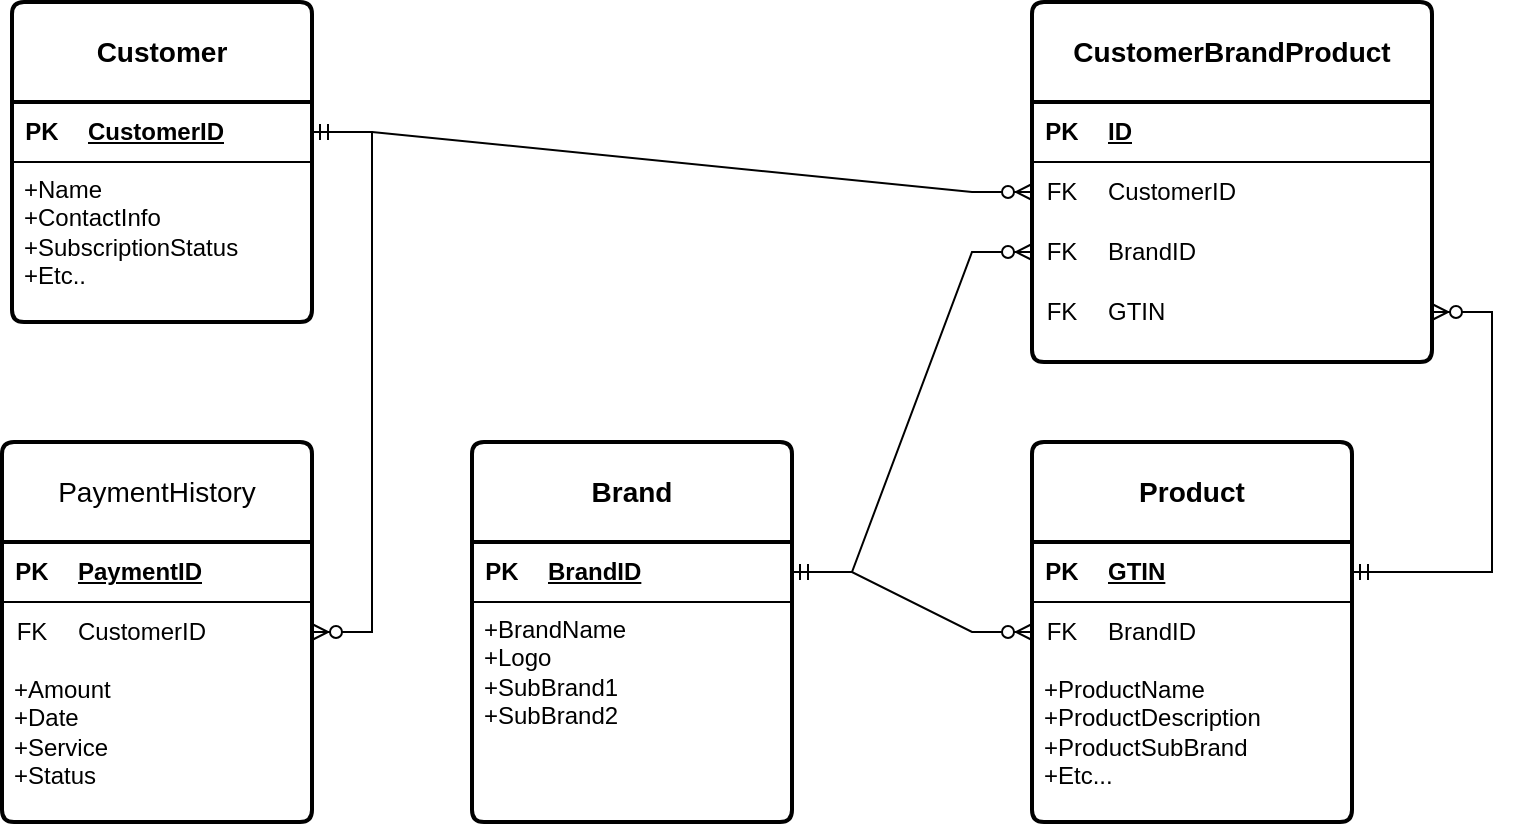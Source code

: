 <mxfile version="24.7.6">
  <diagram name="Page-1" id="zk1-2fxGlue3cjHCJhFk">
    <mxGraphModel dx="1434" dy="774" grid="1" gridSize="10" guides="1" tooltips="1" connect="1" arrows="1" fold="1" page="1" pageScale="1" pageWidth="827" pageHeight="1169" math="0" shadow="0">
      <root>
        <mxCell id="0" />
        <mxCell id="1" parent="0" />
        <mxCell id="GhT_mynWKN3yrND8sExc-1" value="&lt;strong&gt;Customer&lt;/strong&gt;" style="swimlane;childLayout=stackLayout;horizontal=1;startSize=50;horizontalStack=0;rounded=1;fontSize=14;fontStyle=0;strokeWidth=2;resizeParent=0;resizeLast=1;shadow=0;dashed=0;align=center;arcSize=4;whiteSpace=wrap;html=1;" parent="1" vertex="1">
          <mxGeometry x="50" y="20" width="150" height="160" as="geometry" />
        </mxCell>
        <mxCell id="p2l6g1Xjd5yPktj_MJ-3-1" value="" style="shape=table;startSize=0;container=1;collapsible=1;childLayout=tableLayout;fixedRows=1;rowLines=0;fontStyle=0;align=center;resizeLast=1;strokeColor=none;fillColor=none;collapsible=0;" parent="GhT_mynWKN3yrND8sExc-1" vertex="1">
          <mxGeometry y="50" width="150" height="30" as="geometry" />
        </mxCell>
        <mxCell id="p2l6g1Xjd5yPktj_MJ-3-2" value="" style="shape=tableRow;horizontal=0;startSize=0;swimlaneHead=0;swimlaneBody=0;fillColor=none;collapsible=0;dropTarget=0;points=[[0,0.5],[1,0.5]];portConstraint=eastwest;top=0;left=0;right=0;bottom=1;" parent="p2l6g1Xjd5yPktj_MJ-3-1" vertex="1">
          <mxGeometry width="150" height="30" as="geometry" />
        </mxCell>
        <mxCell id="p2l6g1Xjd5yPktj_MJ-3-3" value="PK" style="shape=partialRectangle;connectable=0;fillColor=none;top=0;left=0;bottom=0;right=0;fontStyle=1;overflow=hidden;whiteSpace=wrap;html=1;" parent="p2l6g1Xjd5yPktj_MJ-3-2" vertex="1">
          <mxGeometry width="30" height="30" as="geometry">
            <mxRectangle width="30" height="30" as="alternateBounds" />
          </mxGeometry>
        </mxCell>
        <mxCell id="p2l6g1Xjd5yPktj_MJ-3-4" value="CustomerID" style="shape=partialRectangle;connectable=0;fillColor=none;top=0;left=0;bottom=0;right=0;align=left;spacingLeft=6;fontStyle=5;overflow=hidden;whiteSpace=wrap;html=1;" parent="p2l6g1Xjd5yPktj_MJ-3-2" vertex="1">
          <mxGeometry x="30" width="120" height="30" as="geometry">
            <mxRectangle width="120" height="30" as="alternateBounds" />
          </mxGeometry>
        </mxCell>
        <mxCell id="GhT_mynWKN3yrND8sExc-2" value="+Name&lt;br&gt;+ContactInfo&lt;br&gt;&lt;div&gt;+SubscriptionStatus&lt;/div&gt;&lt;div&gt;+Etc..&lt;br&gt;&lt;/div&gt;" style="align=left;strokeColor=none;fillColor=none;spacingLeft=4;fontSize=12;verticalAlign=top;resizable=0;rotatable=0;part=1;html=1;" parent="GhT_mynWKN3yrND8sExc-1" vertex="1">
          <mxGeometry y="80" width="150" height="80" as="geometry" />
        </mxCell>
        <mxCell id="GhT_mynWKN3yrND8sExc-3" value="&lt;div&gt;PaymentHistory&lt;/div&gt;" style="swimlane;childLayout=stackLayout;horizontal=1;startSize=50;horizontalStack=0;rounded=1;fontSize=14;fontStyle=0;strokeWidth=2;resizeParent=0;resizeLast=1;shadow=0;dashed=0;align=center;arcSize=4;whiteSpace=wrap;html=1;" parent="1" vertex="1">
          <mxGeometry x="45" y="240" width="155" height="190" as="geometry" />
        </mxCell>
        <mxCell id="p2l6g1Xjd5yPktj_MJ-3-5" value="" style="shape=table;startSize=0;container=1;collapsible=1;childLayout=tableLayout;fixedRows=1;rowLines=0;fontStyle=0;align=center;resizeLast=1;strokeColor=none;fillColor=none;collapsible=0;" parent="GhT_mynWKN3yrND8sExc-3" vertex="1">
          <mxGeometry y="50" width="155" height="60" as="geometry" />
        </mxCell>
        <mxCell id="p2l6g1Xjd5yPktj_MJ-3-6" value="" style="shape=tableRow;horizontal=0;startSize=0;swimlaneHead=0;swimlaneBody=0;fillColor=none;collapsible=0;dropTarget=0;points=[[0,0.5],[1,0.5]];portConstraint=eastwest;top=0;left=0;right=0;bottom=1;" parent="p2l6g1Xjd5yPktj_MJ-3-5" vertex="1">
          <mxGeometry width="155" height="30" as="geometry" />
        </mxCell>
        <mxCell id="p2l6g1Xjd5yPktj_MJ-3-7" value="PK" style="shape=partialRectangle;connectable=0;fillColor=none;top=0;left=0;bottom=0;right=0;fontStyle=1;overflow=hidden;whiteSpace=wrap;html=1;" parent="p2l6g1Xjd5yPktj_MJ-3-6" vertex="1">
          <mxGeometry width="30" height="30" as="geometry">
            <mxRectangle width="30" height="30" as="alternateBounds" />
          </mxGeometry>
        </mxCell>
        <mxCell id="p2l6g1Xjd5yPktj_MJ-3-8" value="PaymentID" style="shape=partialRectangle;connectable=0;fillColor=none;top=0;left=0;bottom=0;right=0;align=left;spacingLeft=6;fontStyle=5;overflow=hidden;whiteSpace=wrap;html=1;" parent="p2l6g1Xjd5yPktj_MJ-3-6" vertex="1">
          <mxGeometry x="30" width="125" height="30" as="geometry">
            <mxRectangle width="125" height="30" as="alternateBounds" />
          </mxGeometry>
        </mxCell>
        <mxCell id="p2l6g1Xjd5yPktj_MJ-3-9" value="" style="shape=tableRow;horizontal=0;startSize=0;swimlaneHead=0;swimlaneBody=0;fillColor=none;collapsible=0;dropTarget=0;points=[[0,0.5],[1,0.5]];portConstraint=eastwest;top=0;left=0;right=0;bottom=0;" parent="p2l6g1Xjd5yPktj_MJ-3-5" vertex="1">
          <mxGeometry y="30" width="155" height="30" as="geometry" />
        </mxCell>
        <mxCell id="p2l6g1Xjd5yPktj_MJ-3-10" value="FK" style="shape=partialRectangle;connectable=0;fillColor=none;top=0;left=0;bottom=0;right=0;fontStyle=0;overflow=hidden;whiteSpace=wrap;html=1;" parent="p2l6g1Xjd5yPktj_MJ-3-9" vertex="1">
          <mxGeometry width="30" height="30" as="geometry">
            <mxRectangle width="30" height="30" as="alternateBounds" />
          </mxGeometry>
        </mxCell>
        <mxCell id="p2l6g1Xjd5yPktj_MJ-3-11" value="CustomerID" style="shape=partialRectangle;connectable=0;fillColor=none;top=0;left=0;bottom=0;right=0;align=left;spacingLeft=6;fontStyle=0;overflow=hidden;whiteSpace=wrap;html=1;" parent="p2l6g1Xjd5yPktj_MJ-3-9" vertex="1">
          <mxGeometry x="30" width="125" height="30" as="geometry">
            <mxRectangle width="125" height="30" as="alternateBounds" />
          </mxGeometry>
        </mxCell>
        <mxCell id="GhT_mynWKN3yrND8sExc-4" value="+Amount&lt;br&gt;&lt;div&gt;+Date&lt;/div&gt;&lt;div&gt;+Service&lt;br&gt;&lt;/div&gt;+Status" style="align=left;strokeColor=none;fillColor=none;spacingLeft=4;fontSize=12;verticalAlign=top;resizable=0;rotatable=0;part=1;html=1;" parent="GhT_mynWKN3yrND8sExc-3" vertex="1">
          <mxGeometry y="110" width="155" height="80" as="geometry" />
        </mxCell>
        <mxCell id="GhT_mynWKN3yrND8sExc-5" value="&lt;strong&gt;Product&lt;/strong&gt;" style="swimlane;childLayout=stackLayout;horizontal=1;startSize=50;horizontalStack=0;rounded=1;fontSize=14;fontStyle=0;strokeWidth=2;resizeParent=0;resizeLast=1;shadow=0;dashed=0;align=center;arcSize=4;whiteSpace=wrap;html=1;" parent="1" vertex="1">
          <mxGeometry x="560" y="240" width="160" height="190" as="geometry" />
        </mxCell>
        <mxCell id="p2l6g1Xjd5yPktj_MJ-3-19" value="" style="shape=table;startSize=0;container=1;collapsible=1;childLayout=tableLayout;fixedRows=1;rowLines=0;fontStyle=0;align=center;resizeLast=1;strokeColor=none;fillColor=none;collapsible=0;" parent="GhT_mynWKN3yrND8sExc-5" vertex="1">
          <mxGeometry y="50" width="160" height="60" as="geometry" />
        </mxCell>
        <mxCell id="p2l6g1Xjd5yPktj_MJ-3-20" value="" style="shape=tableRow;horizontal=0;startSize=0;swimlaneHead=0;swimlaneBody=0;fillColor=none;collapsible=0;dropTarget=0;points=[[0,0.5],[1,0.5]];portConstraint=eastwest;top=0;left=0;right=0;bottom=1;" parent="p2l6g1Xjd5yPktj_MJ-3-19" vertex="1">
          <mxGeometry width="160" height="30" as="geometry" />
        </mxCell>
        <mxCell id="p2l6g1Xjd5yPktj_MJ-3-21" value="PK" style="shape=partialRectangle;connectable=0;fillColor=none;top=0;left=0;bottom=0;right=0;fontStyle=1;overflow=hidden;whiteSpace=wrap;html=1;" parent="p2l6g1Xjd5yPktj_MJ-3-20" vertex="1">
          <mxGeometry width="30" height="30" as="geometry">
            <mxRectangle width="30" height="30" as="alternateBounds" />
          </mxGeometry>
        </mxCell>
        <mxCell id="p2l6g1Xjd5yPktj_MJ-3-22" value="GTIN" style="shape=partialRectangle;connectable=0;fillColor=none;top=0;left=0;bottom=0;right=0;align=left;spacingLeft=6;fontStyle=5;overflow=hidden;whiteSpace=wrap;html=1;" parent="p2l6g1Xjd5yPktj_MJ-3-20" vertex="1">
          <mxGeometry x="30" width="130" height="30" as="geometry">
            <mxRectangle width="130" height="30" as="alternateBounds" />
          </mxGeometry>
        </mxCell>
        <mxCell id="p2l6g1Xjd5yPktj_MJ-3-24" value="" style="shape=tableRow;horizontal=0;startSize=0;swimlaneHead=0;swimlaneBody=0;fillColor=none;collapsible=0;dropTarget=0;points=[[0,0.5],[1,0.5]];portConstraint=eastwest;top=0;left=0;right=0;bottom=0;" parent="p2l6g1Xjd5yPktj_MJ-3-19" vertex="1">
          <mxGeometry y="30" width="160" height="30" as="geometry" />
        </mxCell>
        <mxCell id="p2l6g1Xjd5yPktj_MJ-3-25" value="FK" style="shape=partialRectangle;connectable=0;fillColor=none;top=0;left=0;bottom=0;right=0;fontStyle=0;overflow=hidden;whiteSpace=wrap;html=1;" parent="p2l6g1Xjd5yPktj_MJ-3-24" vertex="1">
          <mxGeometry width="30" height="30" as="geometry">
            <mxRectangle width="30" height="30" as="alternateBounds" />
          </mxGeometry>
        </mxCell>
        <mxCell id="p2l6g1Xjd5yPktj_MJ-3-26" value="BrandID " style="shape=partialRectangle;connectable=0;fillColor=none;top=0;left=0;bottom=0;right=0;align=left;spacingLeft=6;fontStyle=0;overflow=hidden;whiteSpace=wrap;html=1;" parent="p2l6g1Xjd5yPktj_MJ-3-24" vertex="1">
          <mxGeometry x="30" width="130" height="30" as="geometry">
            <mxRectangle width="130" height="30" as="alternateBounds" />
          </mxGeometry>
        </mxCell>
        <mxCell id="GhT_mynWKN3yrND8sExc-6" value="+ProductName&lt;br&gt;+ProductDescription&lt;br&gt;&lt;div&gt;+ProductSubBrand&lt;/div&gt;&lt;div&gt;+Etc...&lt;br&gt;&lt;/div&gt;" style="align=left;strokeColor=none;fillColor=none;spacingLeft=4;fontSize=12;verticalAlign=top;resizable=0;rotatable=0;part=1;html=1;" parent="GhT_mynWKN3yrND8sExc-5" vertex="1">
          <mxGeometry y="110" width="160" height="80" as="geometry" />
        </mxCell>
        <mxCell id="GhT_mynWKN3yrND8sExc-7" value="&lt;strong&gt;CustomerBrandProduct&lt;/strong&gt;" style="swimlane;childLayout=stackLayout;horizontal=1;startSize=50;horizontalStack=0;rounded=1;fontSize=14;fontStyle=0;strokeWidth=2;resizeParent=0;resizeLast=1;shadow=0;dashed=0;align=center;arcSize=4;whiteSpace=wrap;html=1;" parent="1" vertex="1">
          <mxGeometry x="560" y="20" width="200" height="180" as="geometry" />
        </mxCell>
        <mxCell id="p2l6g1Xjd5yPktj_MJ-3-29" value="" style="shape=table;startSize=0;container=1;collapsible=1;childLayout=tableLayout;fixedRows=1;rowLines=0;fontStyle=0;align=center;resizeLast=1;strokeColor=none;fillColor=none;collapsible=0;" parent="GhT_mynWKN3yrND8sExc-7" vertex="1">
          <mxGeometry y="50" width="200" height="30" as="geometry" />
        </mxCell>
        <mxCell id="p2l6g1Xjd5yPktj_MJ-3-30" value="" style="shape=tableRow;horizontal=0;startSize=0;swimlaneHead=0;swimlaneBody=0;fillColor=none;collapsible=0;dropTarget=0;points=[[0,0.5],[1,0.5]];portConstraint=eastwest;top=0;left=0;right=0;bottom=1;" parent="p2l6g1Xjd5yPktj_MJ-3-29" vertex="1">
          <mxGeometry width="200" height="30" as="geometry" />
        </mxCell>
        <mxCell id="p2l6g1Xjd5yPktj_MJ-3-31" value="PK" style="shape=partialRectangle;connectable=0;fillColor=none;top=0;left=0;bottom=0;right=0;fontStyle=1;overflow=hidden;whiteSpace=wrap;html=1;" parent="p2l6g1Xjd5yPktj_MJ-3-30" vertex="1">
          <mxGeometry width="30" height="30" as="geometry">
            <mxRectangle width="30" height="30" as="alternateBounds" />
          </mxGeometry>
        </mxCell>
        <mxCell id="p2l6g1Xjd5yPktj_MJ-3-32" value="ID" style="shape=partialRectangle;connectable=0;fillColor=none;top=0;left=0;bottom=0;right=0;align=left;spacingLeft=6;fontStyle=5;overflow=hidden;whiteSpace=wrap;html=1;" parent="p2l6g1Xjd5yPktj_MJ-3-30" vertex="1">
          <mxGeometry x="30" width="170" height="30" as="geometry">
            <mxRectangle width="170" height="30" as="alternateBounds" />
          </mxGeometry>
        </mxCell>
        <mxCell id="p2l6g1Xjd5yPktj_MJ-3-33" value="" style="shape=table;startSize=0;container=1;collapsible=1;childLayout=tableLayout;fixedRows=1;rowLines=0;fontStyle=0;align=center;resizeLast=1;strokeColor=none;fillColor=none;collapsible=0;" parent="GhT_mynWKN3yrND8sExc-7" vertex="1">
          <mxGeometry y="80" width="200" height="30" as="geometry" />
        </mxCell>
        <mxCell id="p2l6g1Xjd5yPktj_MJ-3-34" value="" style="shape=tableRow;horizontal=0;startSize=0;swimlaneHead=0;swimlaneBody=0;fillColor=none;collapsible=0;dropTarget=0;points=[[0,0.5],[1,0.5]];portConstraint=eastwest;top=0;left=0;right=0;bottom=0;" parent="p2l6g1Xjd5yPktj_MJ-3-33" vertex="1">
          <mxGeometry width="200" height="30" as="geometry" />
        </mxCell>
        <mxCell id="p2l6g1Xjd5yPktj_MJ-3-35" value="FK" style="shape=partialRectangle;connectable=0;fillColor=none;top=0;left=0;bottom=0;right=0;fontStyle=0;overflow=hidden;whiteSpace=wrap;html=1;" parent="p2l6g1Xjd5yPktj_MJ-3-34" vertex="1">
          <mxGeometry width="30" height="30" as="geometry">
            <mxRectangle width="30" height="30" as="alternateBounds" />
          </mxGeometry>
        </mxCell>
        <mxCell id="p2l6g1Xjd5yPktj_MJ-3-36" value="CustomerID " style="shape=partialRectangle;connectable=0;fillColor=none;top=0;left=0;bottom=0;right=0;align=left;spacingLeft=6;fontStyle=0;overflow=hidden;whiteSpace=wrap;html=1;" parent="p2l6g1Xjd5yPktj_MJ-3-34" vertex="1">
          <mxGeometry x="30" width="170" height="30" as="geometry">
            <mxRectangle width="170" height="30" as="alternateBounds" />
          </mxGeometry>
        </mxCell>
        <mxCell id="p2l6g1Xjd5yPktj_MJ-3-37" value="" style="shape=table;startSize=0;container=1;collapsible=1;childLayout=tableLayout;fixedRows=1;rowLines=0;fontStyle=0;align=center;resizeLast=1;strokeColor=none;fillColor=none;collapsible=0;" parent="GhT_mynWKN3yrND8sExc-7" vertex="1">
          <mxGeometry y="110" width="200" height="30" as="geometry" />
        </mxCell>
        <mxCell id="p2l6g1Xjd5yPktj_MJ-3-38" value="" style="shape=tableRow;horizontal=0;startSize=0;swimlaneHead=0;swimlaneBody=0;fillColor=none;collapsible=0;dropTarget=0;points=[[0,0.5],[1,0.5]];portConstraint=eastwest;top=0;left=0;right=0;bottom=0;" parent="p2l6g1Xjd5yPktj_MJ-3-37" vertex="1">
          <mxGeometry width="200" height="30" as="geometry" />
        </mxCell>
        <mxCell id="p2l6g1Xjd5yPktj_MJ-3-39" value="FK" style="shape=partialRectangle;connectable=0;fillColor=none;top=0;left=0;bottom=0;right=0;fontStyle=0;overflow=hidden;whiteSpace=wrap;html=1;" parent="p2l6g1Xjd5yPktj_MJ-3-38" vertex="1">
          <mxGeometry width="30" height="30" as="geometry">
            <mxRectangle width="30" height="30" as="alternateBounds" />
          </mxGeometry>
        </mxCell>
        <mxCell id="p2l6g1Xjd5yPktj_MJ-3-40" value="BrandID" style="shape=partialRectangle;connectable=0;fillColor=none;top=0;left=0;bottom=0;right=0;align=left;spacingLeft=6;fontStyle=0;overflow=hidden;whiteSpace=wrap;html=1;" parent="p2l6g1Xjd5yPktj_MJ-3-38" vertex="1">
          <mxGeometry x="30" width="170" height="30" as="geometry">
            <mxRectangle width="170" height="30" as="alternateBounds" />
          </mxGeometry>
        </mxCell>
        <mxCell id="p2l6g1Xjd5yPktj_MJ-3-41" value="" style="shape=table;startSize=0;container=1;collapsible=1;childLayout=tableLayout;fixedRows=1;rowLines=0;fontStyle=0;align=center;resizeLast=1;strokeColor=none;fillColor=none;collapsible=0;" parent="GhT_mynWKN3yrND8sExc-7" vertex="1">
          <mxGeometry y="140" width="200" height="40" as="geometry" />
        </mxCell>
        <mxCell id="p2l6g1Xjd5yPktj_MJ-3-42" value="" style="shape=tableRow;horizontal=0;startSize=0;swimlaneHead=0;swimlaneBody=0;fillColor=none;collapsible=0;dropTarget=0;points=[[0,0.5],[1,0.5]];portConstraint=eastwest;top=0;left=0;right=0;bottom=0;" parent="p2l6g1Xjd5yPktj_MJ-3-41" vertex="1">
          <mxGeometry width="200" height="30" as="geometry" />
        </mxCell>
        <mxCell id="p2l6g1Xjd5yPktj_MJ-3-43" value="FK" style="shape=partialRectangle;connectable=0;fillColor=none;top=0;left=0;bottom=0;right=0;fontStyle=0;overflow=hidden;whiteSpace=wrap;html=1;" parent="p2l6g1Xjd5yPktj_MJ-3-42" vertex="1">
          <mxGeometry width="30" height="30" as="geometry">
            <mxRectangle width="30" height="30" as="alternateBounds" />
          </mxGeometry>
        </mxCell>
        <mxCell id="p2l6g1Xjd5yPktj_MJ-3-44" value="GTIN" style="shape=partialRectangle;connectable=0;fillColor=none;top=0;left=0;bottom=0;right=0;align=left;spacingLeft=6;fontStyle=0;overflow=hidden;whiteSpace=wrap;html=1;" parent="p2l6g1Xjd5yPktj_MJ-3-42" vertex="1">
          <mxGeometry x="30" width="170" height="30" as="geometry">
            <mxRectangle width="170" height="30" as="alternateBounds" />
          </mxGeometry>
        </mxCell>
        <mxCell id="GhT_mynWKN3yrND8sExc-9" value="&lt;strong&gt;Brand&lt;/strong&gt;" style="swimlane;childLayout=stackLayout;horizontal=1;startSize=50;horizontalStack=0;rounded=1;fontSize=14;fontStyle=0;strokeWidth=2;resizeParent=0;resizeLast=1;shadow=0;dashed=0;align=center;arcSize=4;whiteSpace=wrap;html=1;" parent="1" vertex="1">
          <mxGeometry x="280" y="240" width="160" height="190" as="geometry" />
        </mxCell>
        <mxCell id="p2l6g1Xjd5yPktj_MJ-3-15" value="" style="shape=table;startSize=0;container=1;collapsible=1;childLayout=tableLayout;fixedRows=1;rowLines=0;fontStyle=0;align=center;resizeLast=1;strokeColor=none;fillColor=none;collapsible=0;" parent="GhT_mynWKN3yrND8sExc-9" vertex="1">
          <mxGeometry y="50" width="160" height="30" as="geometry" />
        </mxCell>
        <mxCell id="p2l6g1Xjd5yPktj_MJ-3-16" value="" style="shape=tableRow;horizontal=0;startSize=0;swimlaneHead=0;swimlaneBody=0;fillColor=none;collapsible=0;dropTarget=0;points=[[0,0.5],[1,0.5]];portConstraint=eastwest;top=0;left=0;right=0;bottom=1;" parent="p2l6g1Xjd5yPktj_MJ-3-15" vertex="1">
          <mxGeometry width="160" height="30" as="geometry" />
        </mxCell>
        <mxCell id="p2l6g1Xjd5yPktj_MJ-3-17" value="PK" style="shape=partialRectangle;connectable=0;fillColor=none;top=0;left=0;bottom=0;right=0;fontStyle=1;overflow=hidden;whiteSpace=wrap;html=1;" parent="p2l6g1Xjd5yPktj_MJ-3-16" vertex="1">
          <mxGeometry width="30" height="30" as="geometry">
            <mxRectangle width="30" height="30" as="alternateBounds" />
          </mxGeometry>
        </mxCell>
        <mxCell id="p2l6g1Xjd5yPktj_MJ-3-18" value="BrandID" style="shape=partialRectangle;connectable=0;fillColor=none;top=0;left=0;bottom=0;right=0;align=left;spacingLeft=6;fontStyle=5;overflow=hidden;whiteSpace=wrap;html=1;" parent="p2l6g1Xjd5yPktj_MJ-3-16" vertex="1">
          <mxGeometry x="30" width="130" height="30" as="geometry">
            <mxRectangle width="130" height="30" as="alternateBounds" />
          </mxGeometry>
        </mxCell>
        <mxCell id="GhT_mynWKN3yrND8sExc-10" value="+BrandName&lt;br&gt;+Logo&lt;br&gt;&lt;div&gt;+SubBrand1&lt;/div&gt;&lt;div&gt;+SubBrand2&lt;/div&gt;" style="align=left;strokeColor=none;fillColor=none;spacingLeft=4;fontSize=12;verticalAlign=top;resizable=0;rotatable=0;part=1;html=1;" parent="GhT_mynWKN3yrND8sExc-9" vertex="1">
          <mxGeometry y="80" width="160" height="110" as="geometry" />
        </mxCell>
        <mxCell id="p2l6g1Xjd5yPktj_MJ-3-14" value="" style="edgeStyle=entityRelationEdgeStyle;fontSize=12;html=1;endArrow=ERzeroToMany;startArrow=ERmandOne;rounded=0;entryX=1;entryY=0.75;entryDx=0;entryDy=0;exitX=1;exitY=0.5;exitDx=0;exitDy=0;" parent="1" source="p2l6g1Xjd5yPktj_MJ-3-1" target="p2l6g1Xjd5yPktj_MJ-3-5" edge="1">
          <mxGeometry width="100" height="100" relative="1" as="geometry">
            <mxPoint x="280" y="90" as="sourcePoint" />
            <mxPoint x="470" y="350" as="targetPoint" />
            <Array as="points">
              <mxPoint x="330" y="250" />
            </Array>
          </mxGeometry>
        </mxCell>
        <mxCell id="p2l6g1Xjd5yPktj_MJ-3-46" value="" style="edgeStyle=entityRelationEdgeStyle;fontSize=12;html=1;endArrow=ERzeroToMany;startArrow=ERmandOne;rounded=0;exitX=1;exitY=0.5;exitDx=0;exitDy=0;" parent="1" source="p2l6g1Xjd5yPktj_MJ-3-1" target="p2l6g1Xjd5yPktj_MJ-3-34" edge="1">
          <mxGeometry width="100" height="100" relative="1" as="geometry">
            <mxPoint x="290" y="170" as="sourcePoint" />
            <mxPoint x="670" y="330" as="targetPoint" />
            <Array as="points">
              <mxPoint x="340" y="260" />
              <mxPoint x="360" y="250" />
            </Array>
          </mxGeometry>
        </mxCell>
        <mxCell id="p2l6g1Xjd5yPktj_MJ-3-47" value="" style="edgeStyle=entityRelationEdgeStyle;fontSize=12;html=1;endArrow=ERzeroToMany;startArrow=ERmandOne;rounded=0;exitX=1;exitY=0.5;exitDx=0;exitDy=0;entryX=0;entryY=0.5;entryDx=0;entryDy=0;" parent="1" source="p2l6g1Xjd5yPktj_MJ-3-15" target="p2l6g1Xjd5yPktj_MJ-3-24" edge="1">
          <mxGeometry width="100" height="100" relative="1" as="geometry">
            <mxPoint x="280" y="660" as="sourcePoint" />
            <mxPoint x="611" y="740" as="targetPoint" />
            <Array as="points">
              <mxPoint x="341" y="795" />
              <mxPoint x="361" y="785" />
            </Array>
          </mxGeometry>
        </mxCell>
        <mxCell id="p2l6g1Xjd5yPktj_MJ-3-48" value="" style="edgeStyle=entityRelationEdgeStyle;fontSize=12;html=1;endArrow=ERzeroToMany;startArrow=ERmandOne;rounded=0;exitX=1;exitY=0.5;exitDx=0;exitDy=0;entryX=0;entryY=0.5;entryDx=0;entryDy=0;" parent="1" source="p2l6g1Xjd5yPktj_MJ-3-16" target="p2l6g1Xjd5yPktj_MJ-3-38" edge="1">
          <mxGeometry width="100" height="100" relative="1" as="geometry">
            <mxPoint x="640" y="430" as="sourcePoint" />
            <mxPoint x="720" y="470" as="targetPoint" />
            <Array as="points">
              <mxPoint x="711" y="740" />
              <mxPoint x="731" y="730" />
            </Array>
          </mxGeometry>
        </mxCell>
        <mxCell id="p2l6g1Xjd5yPktj_MJ-3-49" value="" style="edgeStyle=entityRelationEdgeStyle;fontSize=12;html=1;endArrow=ERzeroToMany;startArrow=ERmandOne;rounded=0;exitX=1;exitY=0.25;exitDx=0;exitDy=0;" parent="1" source="p2l6g1Xjd5yPktj_MJ-3-19" target="p2l6g1Xjd5yPktj_MJ-3-42" edge="1">
          <mxGeometry width="100" height="100" relative="1" as="geometry">
            <mxPoint x="470" y="570" as="sourcePoint" />
            <mxPoint x="590" y="230" as="targetPoint" />
            <Array as="points">
              <mxPoint x="306" y="1020" />
              <mxPoint x="326" y="1010" />
            </Array>
          </mxGeometry>
        </mxCell>
      </root>
    </mxGraphModel>
  </diagram>
</mxfile>
